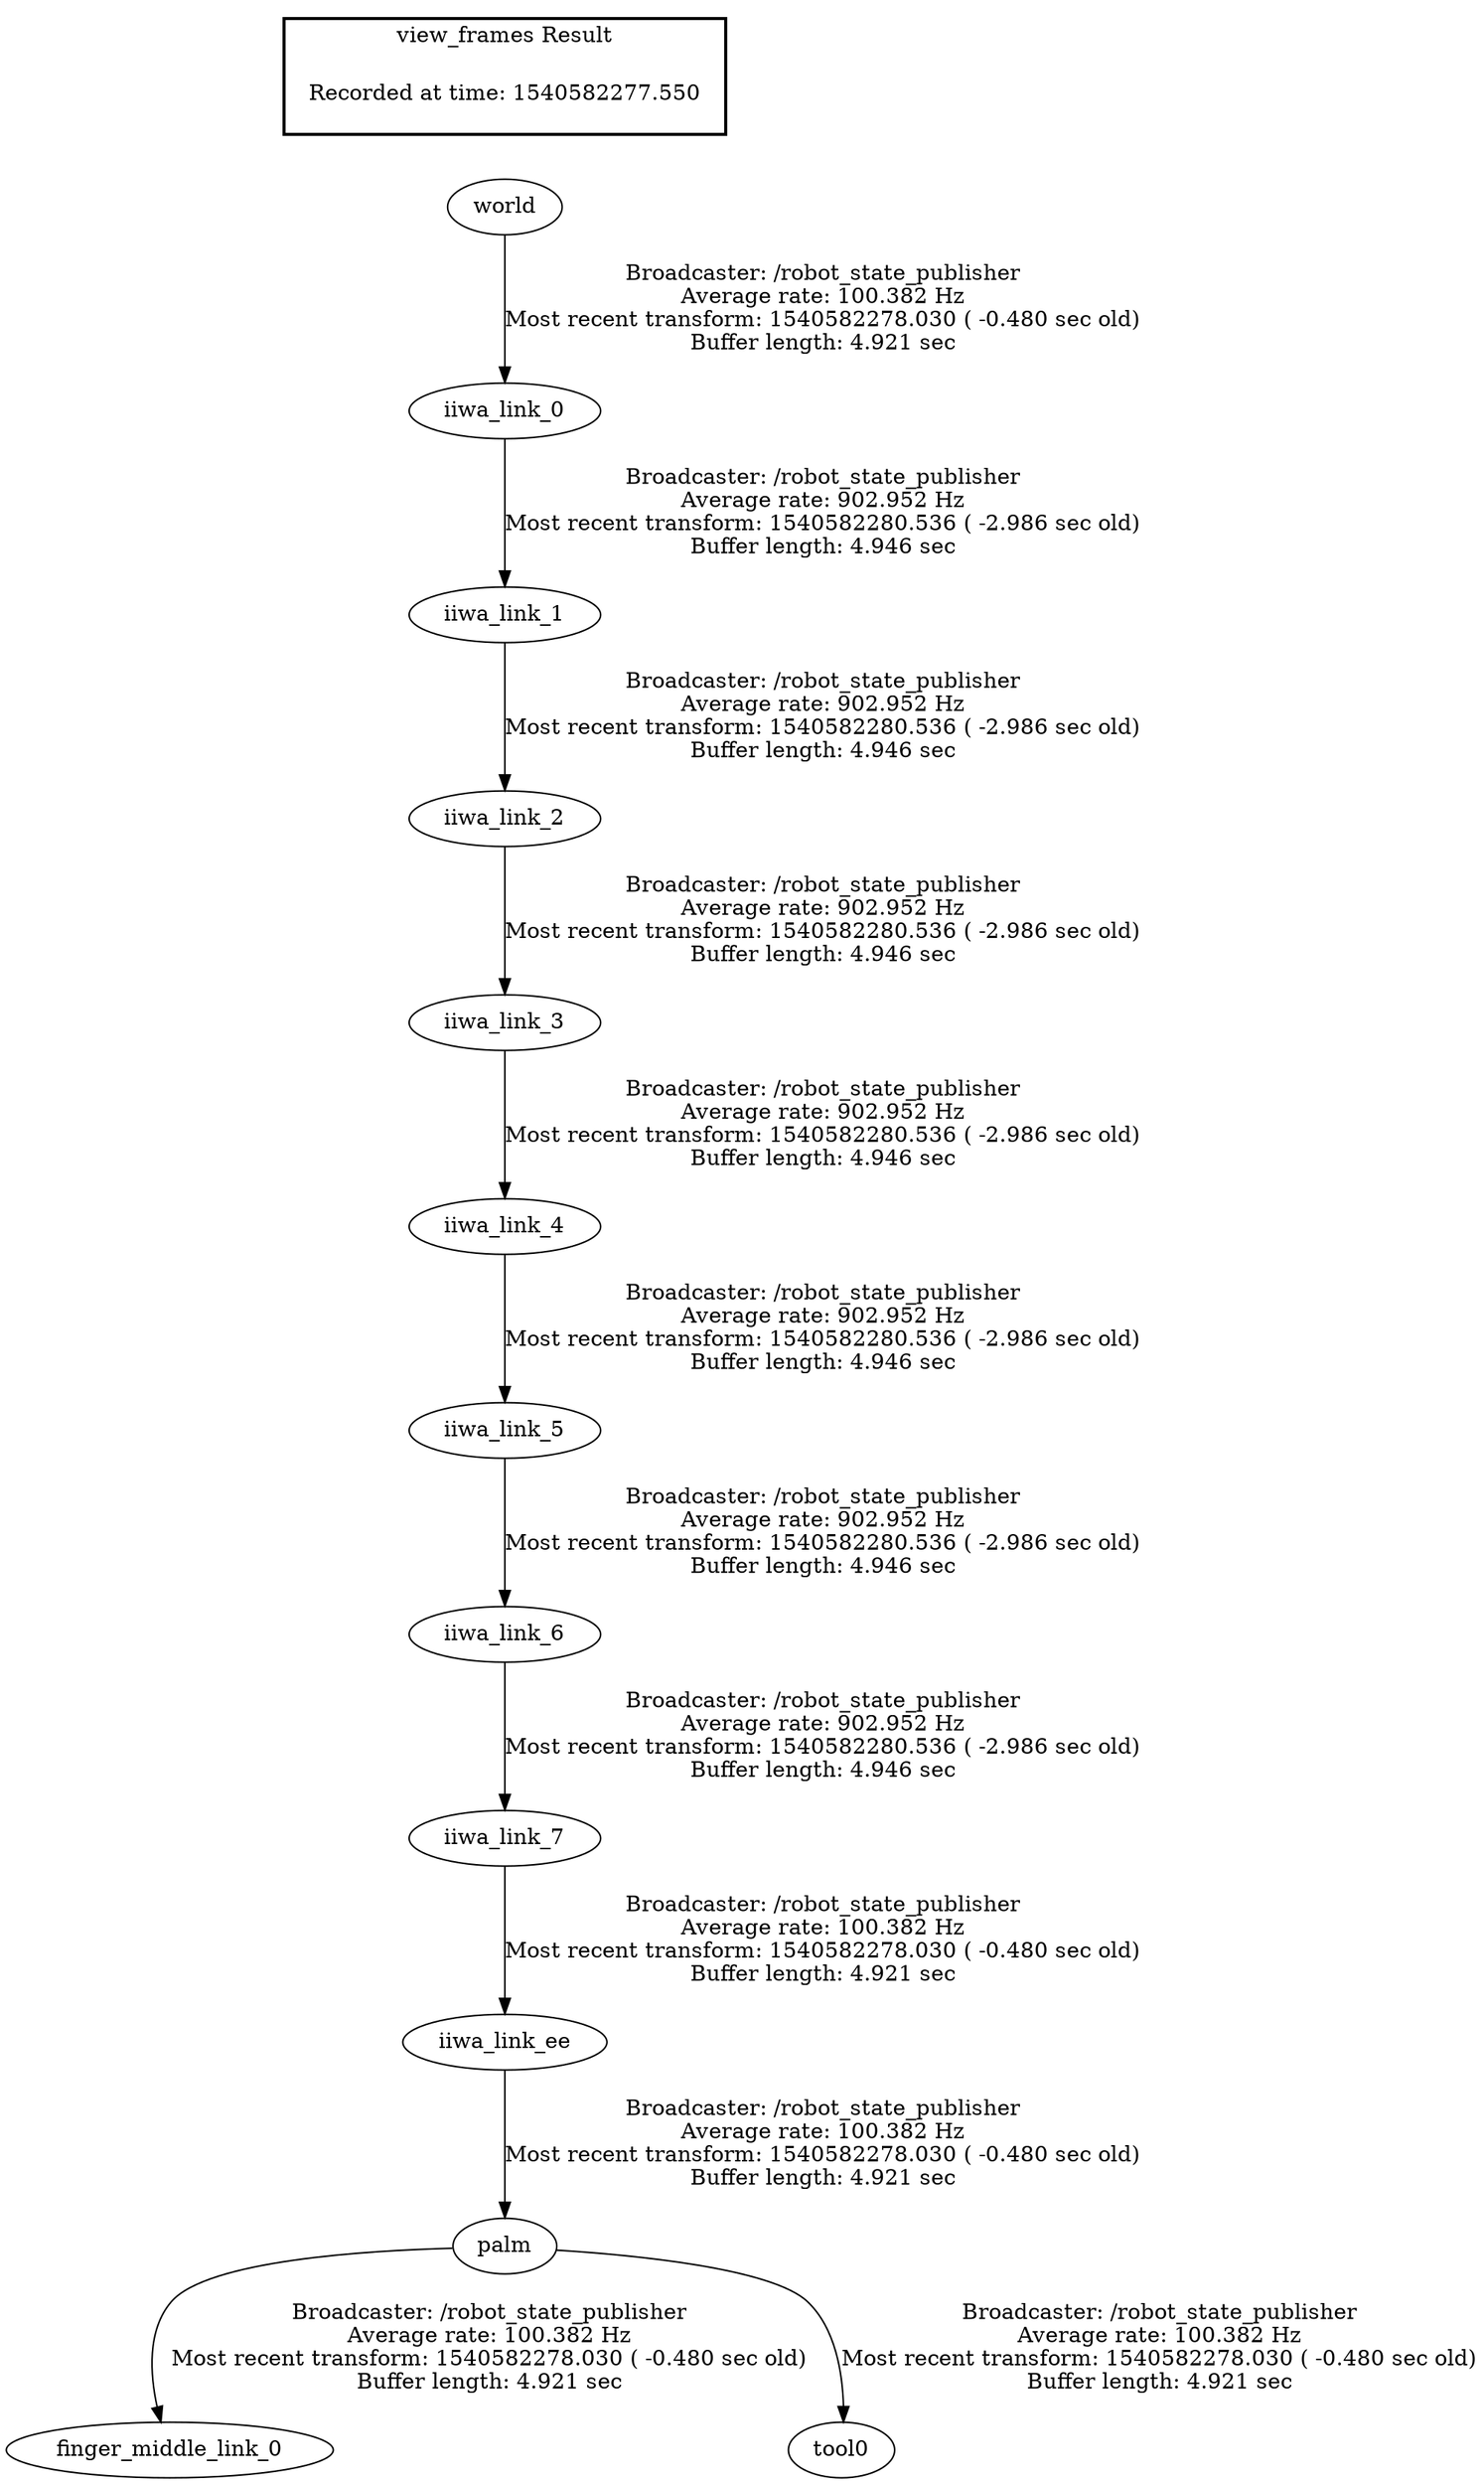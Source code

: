 digraph G {
"iiwa_link_0" -> "iiwa_link_1"[label="Broadcaster: /robot_state_publisher\nAverage rate: 902.952 Hz\nMost recent transform: 1540582280.536 ( -2.986 sec old)\nBuffer length: 4.946 sec\n"];
"world" -> "iiwa_link_0"[label="Broadcaster: /robot_state_publisher\nAverage rate: 100.382 Hz\nMost recent transform: 1540582278.030 ( -0.480 sec old)\nBuffer length: 4.921 sec\n"];
"iiwa_link_1" -> "iiwa_link_2"[label="Broadcaster: /robot_state_publisher\nAverage rate: 902.952 Hz\nMost recent transform: 1540582280.536 ( -2.986 sec old)\nBuffer length: 4.946 sec\n"];
"iiwa_link_2" -> "iiwa_link_3"[label="Broadcaster: /robot_state_publisher\nAverage rate: 902.952 Hz\nMost recent transform: 1540582280.536 ( -2.986 sec old)\nBuffer length: 4.946 sec\n"];
"iiwa_link_3" -> "iiwa_link_4"[label="Broadcaster: /robot_state_publisher\nAverage rate: 902.952 Hz\nMost recent transform: 1540582280.536 ( -2.986 sec old)\nBuffer length: 4.946 sec\n"];
"iiwa_link_4" -> "iiwa_link_5"[label="Broadcaster: /robot_state_publisher\nAverage rate: 902.952 Hz\nMost recent transform: 1540582280.536 ( -2.986 sec old)\nBuffer length: 4.946 sec\n"];
"iiwa_link_5" -> "iiwa_link_6"[label="Broadcaster: /robot_state_publisher\nAverage rate: 902.952 Hz\nMost recent transform: 1540582280.536 ( -2.986 sec old)\nBuffer length: 4.946 sec\n"];
"iiwa_link_6" -> "iiwa_link_7"[label="Broadcaster: /robot_state_publisher\nAverage rate: 902.952 Hz\nMost recent transform: 1540582280.536 ( -2.986 sec old)\nBuffer length: 4.946 sec\n"];
"iiwa_link_7" -> "iiwa_link_ee"[label="Broadcaster: /robot_state_publisher\nAverage rate: 100.382 Hz\nMost recent transform: 1540582278.030 ( -0.480 sec old)\nBuffer length: 4.921 sec\n"];
"palm" -> "finger_middle_link_0"[label="Broadcaster: /robot_state_publisher\nAverage rate: 100.382 Hz\nMost recent transform: 1540582278.030 ( -0.480 sec old)\nBuffer length: 4.921 sec\n"];
"iiwa_link_ee" -> "palm"[label="Broadcaster: /robot_state_publisher\nAverage rate: 100.382 Hz\nMost recent transform: 1540582278.030 ( -0.480 sec old)\nBuffer length: 4.921 sec\n"];
"palm" -> "tool0"[label="Broadcaster: /robot_state_publisher\nAverage rate: 100.382 Hz\nMost recent transform: 1540582278.030 ( -0.480 sec old)\nBuffer length: 4.921 sec\n"];
edge [style=invis];
 subgraph cluster_legend { style=bold; color=black; label ="view_frames Result";
"Recorded at time: 1540582277.550"[ shape=plaintext ] ;
 }->"world";
}